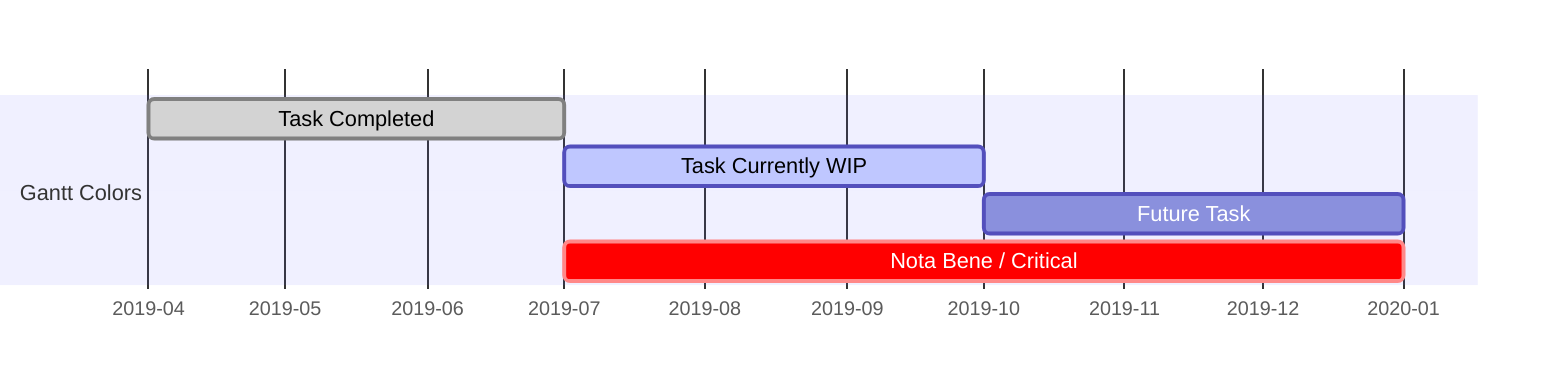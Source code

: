 gantt
    dateFormat YYYY-Q
    axisFormat  %Y-%m

    section Gantt Colors
    Task Completed          :done,   2019-2, 2019-3
    Task Currently WIP      :active, 2019-3, 2019-4
    Future Task             :        2019-4, 2020-1
    Nota Bene / Critical    :crit,   2019-3, 2020-1